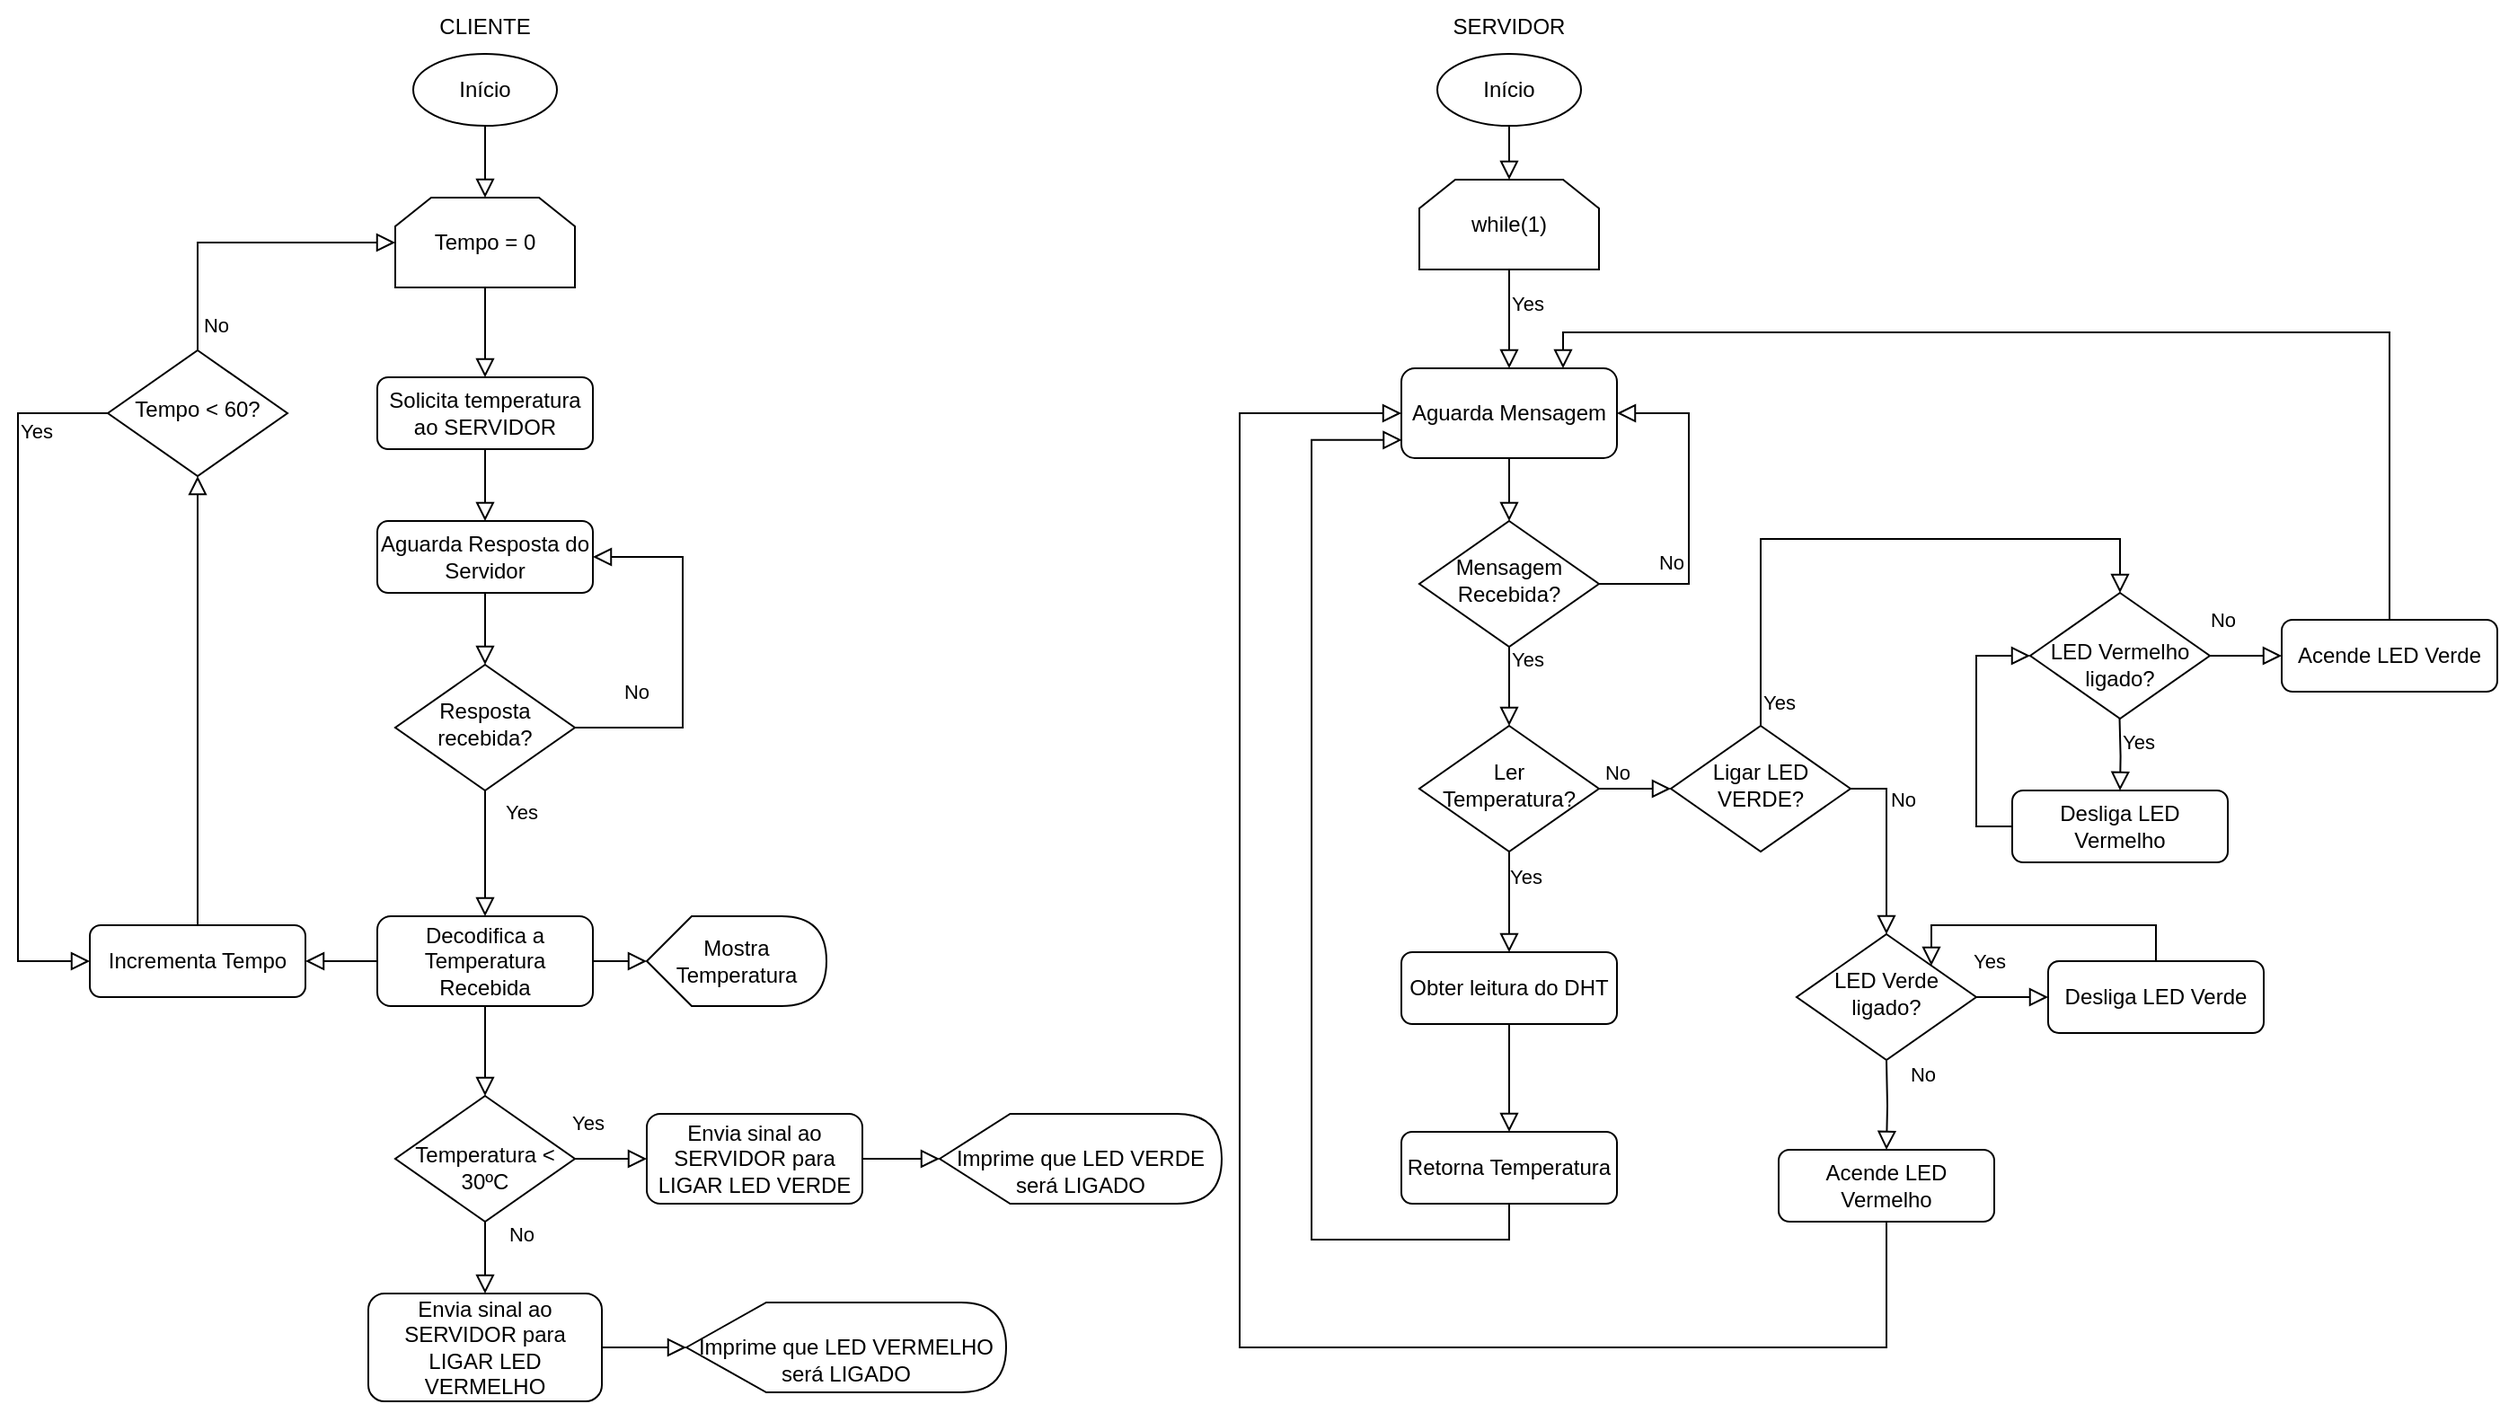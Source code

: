 <mxfile version="20.4.0" type="github">
  <diagram id="C5RBs43oDa-KdzZeNtuy" name="Page-1">
    <mxGraphModel dx="1808" dy="506" grid="1" gridSize="10" guides="1" tooltips="1" connect="1" arrows="1" fold="1" page="1" pageScale="1" pageWidth="827" pageHeight="1169" math="0" shadow="0">
      <root>
        <mxCell id="WIyWlLk6GJQsqaUBKTNV-0" />
        <mxCell id="WIyWlLk6GJQsqaUBKTNV-1" parent="WIyWlLk6GJQsqaUBKTNV-0" />
        <mxCell id="WIyWlLk6GJQsqaUBKTNV-6" value="&lt;br&gt;Temperatura &amp;lt; 30ºC" style="rhombus;whiteSpace=wrap;html=1;shadow=0;fontFamily=Helvetica;fontSize=12;align=center;strokeWidth=1;spacing=6;spacingTop=-4;" parent="WIyWlLk6GJQsqaUBKTNV-1" vertex="1">
          <mxGeometry x="40" y="680" width="100" height="70" as="geometry" />
        </mxCell>
        <mxCell id="WIyWlLk6GJQsqaUBKTNV-8" value="No" style="rounded=0;html=1;jettySize=auto;orthogonalLoop=1;fontSize=11;endArrow=block;endFill=0;endSize=8;strokeWidth=1;shadow=0;labelBackgroundColor=none;edgeStyle=orthogonalEdgeStyle;entryX=0.5;entryY=0;entryDx=0;entryDy=0;" parent="WIyWlLk6GJQsqaUBKTNV-1" target="8JVtXrlxjRocbFg8IjCc-3" edge="1">
          <mxGeometry x="-0.667" y="20" relative="1" as="geometry">
            <mxPoint as="offset" />
            <mxPoint x="870" y="660" as="sourcePoint" />
            <mxPoint x="870" y="640" as="targetPoint" />
          </mxGeometry>
        </mxCell>
        <mxCell id="8JVtXrlxjRocbFg8IjCc-0" value="Início" style="ellipse;whiteSpace=wrap;html=1;" vertex="1" parent="WIyWlLk6GJQsqaUBKTNV-1">
          <mxGeometry x="620" y="100" width="80" height="40" as="geometry" />
        </mxCell>
        <mxCell id="8JVtXrlxjRocbFg8IjCc-1" value="SERVIDOR" style="text;html=1;strokeColor=none;fillColor=none;align=center;verticalAlign=middle;whiteSpace=wrap;rounded=0;" vertex="1" parent="WIyWlLk6GJQsqaUBKTNV-1">
          <mxGeometry x="630" y="70" width="60" height="30" as="geometry" />
        </mxCell>
        <mxCell id="8JVtXrlxjRocbFg8IjCc-2" value="Acende LED Verde" style="rounded=1;whiteSpace=wrap;html=1;fontSize=12;glass=0;strokeWidth=1;shadow=0;" vertex="1" parent="WIyWlLk6GJQsqaUBKTNV-1">
          <mxGeometry x="1090" y="415" width="120" height="40" as="geometry" />
        </mxCell>
        <mxCell id="8JVtXrlxjRocbFg8IjCc-3" value="Acende LED Vermelho" style="rounded=1;whiteSpace=wrap;html=1;fontSize=12;glass=0;strokeWidth=1;shadow=0;" vertex="1" parent="WIyWlLk6GJQsqaUBKTNV-1">
          <mxGeometry x="810" y="710" width="120" height="40" as="geometry" />
        </mxCell>
        <mxCell id="8JVtXrlxjRocbFg8IjCc-4" value="LED Verde ligado?" style="rhombus;whiteSpace=wrap;html=1;shadow=0;fontFamily=Helvetica;fontSize=12;align=center;strokeWidth=1;spacing=6;spacingTop=-4;" vertex="1" parent="WIyWlLk6GJQsqaUBKTNV-1">
          <mxGeometry x="820" y="590" width="100" height="70" as="geometry" />
        </mxCell>
        <mxCell id="8JVtXrlxjRocbFg8IjCc-5" value="No" style="rounded=0;html=1;jettySize=auto;orthogonalLoop=1;fontSize=11;endArrow=block;endFill=0;endSize=8;strokeWidth=1;shadow=0;labelBackgroundColor=none;edgeStyle=orthogonalEdgeStyle;exitX=0.5;exitY=1;exitDx=0;exitDy=0;entryX=0.5;entryY=0;entryDx=0;entryDy=0;" edge="1" parent="WIyWlLk6GJQsqaUBKTNV-1" source="WIyWlLk6GJQsqaUBKTNV-6" target="8JVtXrlxjRocbFg8IjCc-29">
          <mxGeometry x="-0.667" y="20" relative="1" as="geometry">
            <mxPoint as="offset" />
            <mxPoint x="90.0" y="800" as="sourcePoint" />
            <mxPoint x="90" y="800" as="targetPoint" />
          </mxGeometry>
        </mxCell>
        <mxCell id="8JVtXrlxjRocbFg8IjCc-7" value="Desliga LED Verde" style="rounded=1;whiteSpace=wrap;html=1;fontSize=12;glass=0;strokeWidth=1;shadow=0;" vertex="1" parent="WIyWlLk6GJQsqaUBKTNV-1">
          <mxGeometry x="960" y="605" width="120" height="40" as="geometry" />
        </mxCell>
        <mxCell id="8JVtXrlxjRocbFg8IjCc-8" value="Yes" style="rounded=0;html=1;jettySize=auto;orthogonalLoop=1;fontSize=11;endArrow=block;endFill=0;endSize=8;strokeWidth=1;shadow=0;labelBackgroundColor=none;edgeStyle=orthogonalEdgeStyle;exitX=1;exitY=0.5;exitDx=0;exitDy=0;entryX=0;entryY=0.5;entryDx=0;entryDy=0;" edge="1" parent="WIyWlLk6GJQsqaUBKTNV-1" source="8JVtXrlxjRocbFg8IjCc-4" target="8JVtXrlxjRocbFg8IjCc-7">
          <mxGeometry x="-0.667" y="20" relative="1" as="geometry">
            <mxPoint as="offset" />
            <mxPoint x="920.0" y="570" as="sourcePoint" />
            <mxPoint x="920.0" y="630" as="targetPoint" />
          </mxGeometry>
        </mxCell>
        <mxCell id="8JVtXrlxjRocbFg8IjCc-9" value="" style="rounded=0;html=1;jettySize=auto;orthogonalLoop=1;fontSize=11;endArrow=block;endFill=0;endSize=8;strokeWidth=1;shadow=0;labelBackgroundColor=none;edgeStyle=orthogonalEdgeStyle;exitX=0.5;exitY=0;exitDx=0;exitDy=0;entryX=1;entryY=0;entryDx=0;entryDy=0;" edge="1" parent="WIyWlLk6GJQsqaUBKTNV-1" source="8JVtXrlxjRocbFg8IjCc-7" target="8JVtXrlxjRocbFg8IjCc-4">
          <mxGeometry relative="1" as="geometry">
            <mxPoint x="920" y="569.69" as="sourcePoint" />
            <mxPoint x="988.3" y="569.97" as="targetPoint" />
            <Array as="points">
              <mxPoint x="1020" y="585" />
              <mxPoint x="895" y="585" />
            </Array>
          </mxGeometry>
        </mxCell>
        <mxCell id="8JVtXrlxjRocbFg8IjCc-10" value="&lt;br&gt;LED Vermelho ligado?" style="rhombus;whiteSpace=wrap;html=1;shadow=0;fontFamily=Helvetica;fontSize=12;align=center;strokeWidth=1;spacing=6;spacingTop=-4;" vertex="1" parent="WIyWlLk6GJQsqaUBKTNV-1">
          <mxGeometry x="950" y="400" width="100" height="70" as="geometry" />
        </mxCell>
        <mxCell id="8JVtXrlxjRocbFg8IjCc-11" value="Desliga LED Vermelho" style="rounded=1;whiteSpace=wrap;html=1;fontSize=12;glass=0;strokeWidth=1;shadow=0;" vertex="1" parent="WIyWlLk6GJQsqaUBKTNV-1">
          <mxGeometry x="940" y="510" width="120" height="40" as="geometry" />
        </mxCell>
        <mxCell id="8JVtXrlxjRocbFg8IjCc-12" value="" style="rounded=0;html=1;jettySize=auto;orthogonalLoop=1;fontSize=11;endArrow=block;endFill=0;endSize=8;strokeWidth=1;shadow=0;labelBackgroundColor=none;edgeStyle=orthogonalEdgeStyle;exitX=0;exitY=0.5;exitDx=0;exitDy=0;entryX=0;entryY=0.5;entryDx=0;entryDy=0;" edge="1" parent="WIyWlLk6GJQsqaUBKTNV-1" source="8JVtXrlxjRocbFg8IjCc-11" target="8JVtXrlxjRocbFg8IjCc-10">
          <mxGeometry relative="1" as="geometry">
            <mxPoint x="975" y="497.48" as="sourcePoint" />
            <mxPoint x="880.0" y="499.98" as="targetPoint" />
          </mxGeometry>
        </mxCell>
        <mxCell id="8JVtXrlxjRocbFg8IjCc-13" value="Yes" style="rounded=0;html=1;jettySize=auto;orthogonalLoop=1;fontSize=11;endArrow=block;endFill=0;endSize=8;strokeWidth=1;shadow=0;labelBackgroundColor=none;edgeStyle=orthogonalEdgeStyle;exitX=0.5;exitY=1;exitDx=0;exitDy=0;entryX=0.5;entryY=0;entryDx=0;entryDy=0;" edge="1" parent="WIyWlLk6GJQsqaUBKTNV-1" target="8JVtXrlxjRocbFg8IjCc-11">
          <mxGeometry x="-0.323" y="10" relative="1" as="geometry">
            <mxPoint as="offset" />
            <mxPoint x="999.76" y="470" as="sourcePoint" />
            <mxPoint x="1000" y="500" as="targetPoint" />
          </mxGeometry>
        </mxCell>
        <mxCell id="8JVtXrlxjRocbFg8IjCc-15" value="Yes" style="rounded=0;html=1;jettySize=auto;orthogonalLoop=1;fontSize=11;endArrow=block;endFill=0;endSize=8;strokeWidth=1;shadow=0;labelBackgroundColor=none;edgeStyle=orthogonalEdgeStyle;exitX=1;exitY=0.5;exitDx=0;exitDy=0;entryX=0;entryY=0.5;entryDx=0;entryDy=0;" edge="1" parent="WIyWlLk6GJQsqaUBKTNV-1" source="WIyWlLk6GJQsqaUBKTNV-6" target="8JVtXrlxjRocbFg8IjCc-26">
          <mxGeometry x="-0.667" y="20" relative="1" as="geometry">
            <mxPoint as="offset" />
            <mxPoint x="70" y="760" as="sourcePoint" />
            <mxPoint x="200" y="715" as="targetPoint" />
          </mxGeometry>
        </mxCell>
        <mxCell id="8JVtXrlxjRocbFg8IjCc-16" value="No" style="rounded=0;html=1;jettySize=auto;orthogonalLoop=1;fontSize=11;endArrow=block;endFill=0;endSize=8;strokeWidth=1;shadow=0;labelBackgroundColor=none;edgeStyle=orthogonalEdgeStyle;exitX=1;exitY=0.5;exitDx=0;exitDy=0;entryX=0;entryY=0.5;entryDx=0;entryDy=0;" edge="1" parent="WIyWlLk6GJQsqaUBKTNV-1" source="8JVtXrlxjRocbFg8IjCc-10" target="8JVtXrlxjRocbFg8IjCc-2">
          <mxGeometry x="-0.667" y="20" relative="1" as="geometry">
            <mxPoint as="offset" />
            <mxPoint x="880" y="445" as="sourcePoint" />
            <mxPoint x="960" y="445" as="targetPoint" />
          </mxGeometry>
        </mxCell>
        <mxCell id="8JVtXrlxjRocbFg8IjCc-17" value="Início" style="ellipse;whiteSpace=wrap;html=1;" vertex="1" parent="WIyWlLk6GJQsqaUBKTNV-1">
          <mxGeometry x="50" y="100" width="80" height="40" as="geometry" />
        </mxCell>
        <mxCell id="8JVtXrlxjRocbFg8IjCc-18" value="CLIENTE" style="text;html=1;strokeColor=none;fillColor=none;align=center;verticalAlign=middle;whiteSpace=wrap;rounded=0;" vertex="1" parent="WIyWlLk6GJQsqaUBKTNV-1">
          <mxGeometry x="60" y="70" width="60" height="30" as="geometry" />
        </mxCell>
        <mxCell id="8JVtXrlxjRocbFg8IjCc-20" value="Tempo = 0" style="shape=loopLimit;whiteSpace=wrap;html=1;comic=0;" vertex="1" parent="WIyWlLk6GJQsqaUBKTNV-1">
          <mxGeometry x="40" y="180" width="100" height="50" as="geometry" />
        </mxCell>
        <mxCell id="8JVtXrlxjRocbFg8IjCc-21" value="while(1)" style="shape=loopLimit;whiteSpace=wrap;html=1;comic=0;" vertex="1" parent="WIyWlLk6GJQsqaUBKTNV-1">
          <mxGeometry x="610" y="170" width="100" height="50" as="geometry" />
        </mxCell>
        <mxCell id="8JVtXrlxjRocbFg8IjCc-22" value="Solicita temperatura ao SERVIDOR" style="rounded=1;whiteSpace=wrap;html=1;fontSize=12;glass=0;strokeWidth=1;shadow=0;" vertex="1" parent="WIyWlLk6GJQsqaUBKTNV-1">
          <mxGeometry x="30" y="280" width="120" height="40" as="geometry" />
        </mxCell>
        <mxCell id="8JVtXrlxjRocbFg8IjCc-24" value="Decodifica a Temperatura Recebida" style="rounded=1;whiteSpace=wrap;html=1;fontSize=12;glass=0;strokeWidth=1;shadow=0;" vertex="1" parent="WIyWlLk6GJQsqaUBKTNV-1">
          <mxGeometry x="30" y="580" width="120" height="50" as="geometry" />
        </mxCell>
        <mxCell id="8JVtXrlxjRocbFg8IjCc-25" value="" style="rounded=0;html=1;jettySize=auto;orthogonalLoop=1;fontSize=11;endArrow=block;endFill=0;endSize=8;strokeWidth=1;shadow=0;labelBackgroundColor=none;edgeStyle=orthogonalEdgeStyle;exitX=0.5;exitY=1;exitDx=0;exitDy=0;entryX=0.5;entryY=0;entryDx=0;entryDy=0;" edge="1" parent="WIyWlLk6GJQsqaUBKTNV-1" source="8JVtXrlxjRocbFg8IjCc-24" target="WIyWlLk6GJQsqaUBKTNV-6">
          <mxGeometry x="-0.667" y="20" relative="1" as="geometry">
            <mxPoint as="offset" />
            <mxPoint x="80" y="625" as="sourcePoint" />
            <mxPoint x="80" y="735" as="targetPoint" />
          </mxGeometry>
        </mxCell>
        <mxCell id="8JVtXrlxjRocbFg8IjCc-26" value="Envia sinal ao SERVIDOR para LIGAR LED VERDE" style="rounded=1;whiteSpace=wrap;html=1;fontSize=12;glass=0;strokeWidth=1;shadow=0;" vertex="1" parent="WIyWlLk6GJQsqaUBKTNV-1">
          <mxGeometry x="180" y="690" width="120" height="50" as="geometry" />
        </mxCell>
        <mxCell id="8JVtXrlxjRocbFg8IjCc-29" value="Envia sinal ao SERVIDOR para LIGAR LED VERMELHO" style="rounded=1;whiteSpace=wrap;html=1;fontSize=12;glass=0;strokeWidth=1;shadow=0;" vertex="1" parent="WIyWlLk6GJQsqaUBKTNV-1">
          <mxGeometry x="25" y="790" width="130" height="60" as="geometry" />
        </mxCell>
        <mxCell id="8JVtXrlxjRocbFg8IjCc-31" value="Mostra Temperatura" style="shape=display;whiteSpace=wrap;html=1;comic=0;" vertex="1" parent="WIyWlLk6GJQsqaUBKTNV-1">
          <mxGeometry x="180" y="580" width="100" height="50" as="geometry" />
        </mxCell>
        <mxCell id="8JVtXrlxjRocbFg8IjCc-32" value="" style="rounded=0;html=1;jettySize=auto;orthogonalLoop=1;fontSize=11;endArrow=block;endFill=0;endSize=8;strokeWidth=1;shadow=0;labelBackgroundColor=none;edgeStyle=orthogonalEdgeStyle;exitX=1;exitY=0.5;exitDx=0;exitDy=0;" edge="1" parent="WIyWlLk6GJQsqaUBKTNV-1" source="8JVtXrlxjRocbFg8IjCc-24" target="8JVtXrlxjRocbFg8IjCc-31">
          <mxGeometry x="-0.667" y="20" relative="1" as="geometry">
            <mxPoint as="offset" />
            <mxPoint x="170" y="620.0" as="sourcePoint" />
            <mxPoint x="170" y="670.0" as="targetPoint" />
          </mxGeometry>
        </mxCell>
        <mxCell id="8JVtXrlxjRocbFg8IjCc-33" value="&lt;br&gt;Imprime que LED VERDE será LIGADO" style="shape=display;whiteSpace=wrap;html=1;comic=0;" vertex="1" parent="WIyWlLk6GJQsqaUBKTNV-1">
          <mxGeometry x="343" y="690" width="157" height="50" as="geometry" />
        </mxCell>
        <mxCell id="8JVtXrlxjRocbFg8IjCc-34" value="" style="rounded=0;html=1;jettySize=auto;orthogonalLoop=1;fontSize=11;endArrow=block;endFill=0;endSize=8;strokeWidth=1;shadow=0;labelBackgroundColor=none;edgeStyle=orthogonalEdgeStyle;exitX=1;exitY=0.5;exitDx=0;exitDy=0;entryX=0;entryY=0.5;entryDx=0;entryDy=0;entryPerimeter=0;" edge="1" parent="WIyWlLk6GJQsqaUBKTNV-1" source="8JVtXrlxjRocbFg8IjCc-26" target="8JVtXrlxjRocbFg8IjCc-33">
          <mxGeometry x="-0.667" y="20" relative="1" as="geometry">
            <mxPoint as="offset" />
            <mxPoint x="310" y="714.89" as="sourcePoint" />
            <mxPoint x="340" y="714.89" as="targetPoint" />
          </mxGeometry>
        </mxCell>
        <mxCell id="8JVtXrlxjRocbFg8IjCc-35" value="&lt;br&gt;Imprime que LED VERMELHO será LIGADO" style="shape=display;whiteSpace=wrap;html=1;comic=0;" vertex="1" parent="WIyWlLk6GJQsqaUBKTNV-1">
          <mxGeometry x="202" y="795" width="178" height="50" as="geometry" />
        </mxCell>
        <mxCell id="8JVtXrlxjRocbFg8IjCc-36" value="" style="rounded=0;html=1;jettySize=auto;orthogonalLoop=1;fontSize=11;endArrow=block;endFill=0;endSize=8;strokeWidth=1;shadow=0;labelBackgroundColor=none;edgeStyle=orthogonalEdgeStyle;exitX=1;exitY=0.5;exitDx=0;exitDy=0;entryX=0;entryY=0.5;entryDx=0;entryDy=0;entryPerimeter=0;" edge="1" parent="WIyWlLk6GJQsqaUBKTNV-1" source="8JVtXrlxjRocbFg8IjCc-29" target="8JVtXrlxjRocbFg8IjCc-35">
          <mxGeometry x="-0.667" y="20" relative="1" as="geometry">
            <mxPoint as="offset" />
            <mxPoint x="159.0" y="814.9" as="sourcePoint" />
            <mxPoint x="202" y="814.9" as="targetPoint" />
          </mxGeometry>
        </mxCell>
        <mxCell id="8JVtXrlxjRocbFg8IjCc-37" value="Incrementa Tempo" style="rounded=1;whiteSpace=wrap;html=1;fontSize=12;glass=0;strokeWidth=1;shadow=0;" vertex="1" parent="WIyWlLk6GJQsqaUBKTNV-1">
          <mxGeometry x="-130" y="585" width="120" height="40" as="geometry" />
        </mxCell>
        <mxCell id="8JVtXrlxjRocbFg8IjCc-38" value="" style="rounded=0;html=1;jettySize=auto;orthogonalLoop=1;fontSize=11;endArrow=block;endFill=0;endSize=8;strokeWidth=1;shadow=0;labelBackgroundColor=none;edgeStyle=orthogonalEdgeStyle;exitX=0;exitY=0.5;exitDx=0;exitDy=0;entryX=1;entryY=0.5;entryDx=0;entryDy=0;" edge="1" parent="WIyWlLk6GJQsqaUBKTNV-1" source="8JVtXrlxjRocbFg8IjCc-24" target="8JVtXrlxjRocbFg8IjCc-37">
          <mxGeometry x="-0.667" y="20" relative="1" as="geometry">
            <mxPoint as="offset" />
            <mxPoint x="160" y="615" as="sourcePoint" />
            <mxPoint x="190" y="615" as="targetPoint" />
          </mxGeometry>
        </mxCell>
        <mxCell id="8JVtXrlxjRocbFg8IjCc-40" value="" style="rounded=0;html=1;jettySize=auto;orthogonalLoop=1;fontSize=11;endArrow=block;endFill=0;endSize=8;strokeWidth=1;shadow=0;labelBackgroundColor=none;edgeStyle=orthogonalEdgeStyle;exitX=0.5;exitY=1;exitDx=0;exitDy=0;" edge="1" parent="WIyWlLk6GJQsqaUBKTNV-1" source="8JVtXrlxjRocbFg8IjCc-20">
          <mxGeometry x="-0.667" y="20" relative="1" as="geometry">
            <mxPoint as="offset" />
            <mxPoint x="50" y="425" as="sourcePoint" />
            <mxPoint x="90" y="280" as="targetPoint" />
          </mxGeometry>
        </mxCell>
        <mxCell id="8JVtXrlxjRocbFg8IjCc-42" value="Tempo &amp;lt; 60?" style="rhombus;whiteSpace=wrap;html=1;shadow=0;fontFamily=Helvetica;fontSize=12;align=center;strokeWidth=1;spacing=6;spacingTop=-4;" vertex="1" parent="WIyWlLk6GJQsqaUBKTNV-1">
          <mxGeometry x="-120" y="265" width="100" height="70" as="geometry" />
        </mxCell>
        <mxCell id="8JVtXrlxjRocbFg8IjCc-43" value="" style="rounded=0;html=1;jettySize=auto;orthogonalLoop=1;fontSize=11;endArrow=block;endFill=0;endSize=8;strokeWidth=1;shadow=0;labelBackgroundColor=none;edgeStyle=orthogonalEdgeStyle;exitX=0.5;exitY=0;exitDx=0;exitDy=0;entryX=0.5;entryY=1;entryDx=0;entryDy=0;" edge="1" parent="WIyWlLk6GJQsqaUBKTNV-1" source="8JVtXrlxjRocbFg8IjCc-37" target="8JVtXrlxjRocbFg8IjCc-42">
          <mxGeometry x="-0.667" y="20" relative="1" as="geometry">
            <mxPoint as="offset" />
            <mxPoint x="130" y="330" as="sourcePoint" />
            <mxPoint x="130" y="390.0" as="targetPoint" />
          </mxGeometry>
        </mxCell>
        <mxCell id="8JVtXrlxjRocbFg8IjCc-45" value="Yes" style="rounded=0;html=1;jettySize=auto;orthogonalLoop=1;fontSize=11;endArrow=block;endFill=0;endSize=8;strokeWidth=1;shadow=0;labelBackgroundColor=none;edgeStyle=orthogonalEdgeStyle;exitX=0;exitY=0.5;exitDx=0;exitDy=0;entryX=0;entryY=0.5;entryDx=0;entryDy=0;" edge="1" parent="WIyWlLk6GJQsqaUBKTNV-1" source="8JVtXrlxjRocbFg8IjCc-42" target="8JVtXrlxjRocbFg8IjCc-37">
          <mxGeometry x="-0.696" y="10" relative="1" as="geometry">
            <mxPoint as="offset" />
            <mxPoint x="-180" y="365.0" as="sourcePoint" />
            <mxPoint x="-140" y="365.0" as="targetPoint" />
            <Array as="points">
              <mxPoint x="-170" y="300" />
              <mxPoint x="-170" y="605" />
            </Array>
          </mxGeometry>
        </mxCell>
        <mxCell id="8JVtXrlxjRocbFg8IjCc-46" value="No" style="rounded=0;html=1;jettySize=auto;orthogonalLoop=1;fontSize=11;endArrow=block;endFill=0;endSize=8;strokeWidth=1;shadow=0;labelBackgroundColor=none;edgeStyle=orthogonalEdgeStyle;exitX=0.5;exitY=0;exitDx=0;exitDy=0;entryX=0;entryY=0.5;entryDx=0;entryDy=0;" edge="1" parent="WIyWlLk6GJQsqaUBKTNV-1" source="8JVtXrlxjRocbFg8IjCc-42" target="8JVtXrlxjRocbFg8IjCc-20">
          <mxGeometry x="-0.831" y="-10" relative="1" as="geometry">
            <mxPoint as="offset" />
            <mxPoint x="-140" y="310" as="sourcePoint" />
            <mxPoint x="-150" y="415.0" as="targetPoint" />
          </mxGeometry>
        </mxCell>
        <mxCell id="8JVtXrlxjRocbFg8IjCc-47" value="" style="rounded=0;html=1;jettySize=auto;orthogonalLoop=1;fontSize=11;endArrow=block;endFill=0;endSize=8;strokeWidth=1;shadow=0;labelBackgroundColor=none;edgeStyle=orthogonalEdgeStyle;exitX=0.5;exitY=1;exitDx=0;exitDy=0;entryX=0.5;entryY=0;entryDx=0;entryDy=0;" edge="1" parent="WIyWlLk6GJQsqaUBKTNV-1" source="8JVtXrlxjRocbFg8IjCc-17" target="8JVtXrlxjRocbFg8IjCc-20">
          <mxGeometry x="-0.667" y="20" relative="1" as="geometry">
            <mxPoint as="offset" />
            <mxPoint x="100" y="240.0" as="sourcePoint" />
            <mxPoint x="100" y="290" as="targetPoint" />
          </mxGeometry>
        </mxCell>
        <mxCell id="8JVtXrlxjRocbFg8IjCc-48" value="Aguarda Mensagem" style="rounded=1;whiteSpace=wrap;html=1;fontSize=12;glass=0;strokeWidth=1;shadow=0;" vertex="1" parent="WIyWlLk6GJQsqaUBKTNV-1">
          <mxGeometry x="600" y="275" width="120" height="50" as="geometry" />
        </mxCell>
        <mxCell id="8JVtXrlxjRocbFg8IjCc-49" value="Yes" style="rounded=0;html=1;jettySize=auto;orthogonalLoop=1;fontSize=11;endArrow=block;endFill=0;endSize=8;strokeWidth=1;shadow=0;labelBackgroundColor=none;edgeStyle=orthogonalEdgeStyle;exitX=0.5;exitY=1;exitDx=0;exitDy=0;entryX=0.5;entryY=0;entryDx=0;entryDy=0;" edge="1" parent="WIyWlLk6GJQsqaUBKTNV-1" source="8JVtXrlxjRocbFg8IjCc-21" target="8JVtXrlxjRocbFg8IjCc-48">
          <mxGeometry x="-0.323" y="10" relative="1" as="geometry">
            <mxPoint as="offset" />
            <mxPoint x="679.76" y="400" as="sourcePoint" />
            <mxPoint x="660" y="270" as="targetPoint" />
          </mxGeometry>
        </mxCell>
        <mxCell id="8JVtXrlxjRocbFg8IjCc-50" value="Mensagem Recebida?" style="rhombus;whiteSpace=wrap;html=1;shadow=0;fontFamily=Helvetica;fontSize=12;align=center;strokeWidth=1;spacing=6;spacingTop=-4;" vertex="1" parent="WIyWlLk6GJQsqaUBKTNV-1">
          <mxGeometry x="610" y="360" width="100" height="70" as="geometry" />
        </mxCell>
        <mxCell id="8JVtXrlxjRocbFg8IjCc-51" value="No" style="rounded=0;html=1;jettySize=auto;orthogonalLoop=1;fontSize=11;endArrow=block;endFill=0;endSize=8;strokeWidth=1;shadow=0;labelBackgroundColor=none;edgeStyle=orthogonalEdgeStyle;exitX=1;exitY=0.5;exitDx=0;exitDy=0;entryX=1;entryY=0.5;entryDx=0;entryDy=0;" edge="1" parent="WIyWlLk6GJQsqaUBKTNV-1" source="8JVtXrlxjRocbFg8IjCc-50" target="8JVtXrlxjRocbFg8IjCc-48">
          <mxGeometry x="-0.323" y="10" relative="1" as="geometry">
            <mxPoint as="offset" />
            <mxPoint x="719.76" y="400" as="sourcePoint" />
            <mxPoint x="720" y="440" as="targetPoint" />
            <Array as="points">
              <mxPoint x="760" y="395" />
              <mxPoint x="760" y="300" />
            </Array>
          </mxGeometry>
        </mxCell>
        <mxCell id="8JVtXrlxjRocbFg8IjCc-52" value="" style="rounded=0;html=1;jettySize=auto;orthogonalLoop=1;fontSize=11;endArrow=block;endFill=0;endSize=8;strokeWidth=1;shadow=0;labelBackgroundColor=none;edgeStyle=orthogonalEdgeStyle;exitX=0.5;exitY=1;exitDx=0;exitDy=0;" edge="1" parent="WIyWlLk6GJQsqaUBKTNV-1" source="8JVtXrlxjRocbFg8IjCc-48" target="8JVtXrlxjRocbFg8IjCc-50">
          <mxGeometry relative="1" as="geometry">
            <mxPoint x="720" y="405.0" as="sourcePoint" />
            <mxPoint x="730" y="310" as="targetPoint" />
          </mxGeometry>
        </mxCell>
        <mxCell id="8JVtXrlxjRocbFg8IjCc-53" value="Yes" style="rounded=0;html=1;jettySize=auto;orthogonalLoop=1;fontSize=11;endArrow=block;endFill=0;endSize=8;strokeWidth=1;shadow=0;labelBackgroundColor=none;edgeStyle=orthogonalEdgeStyle;exitX=0.5;exitY=1;exitDx=0;exitDy=0;entryX=0.5;entryY=0;entryDx=0;entryDy=0;" edge="1" parent="WIyWlLk6GJQsqaUBKTNV-1" source="8JVtXrlxjRocbFg8IjCc-50" target="8JVtXrlxjRocbFg8IjCc-54">
          <mxGeometry x="-0.714" y="10" relative="1" as="geometry">
            <mxPoint as="offset" />
            <mxPoint x="730" y="415.0" as="sourcePoint" />
            <mxPoint x="660" y="500" as="targetPoint" />
            <Array as="points" />
          </mxGeometry>
        </mxCell>
        <mxCell id="8JVtXrlxjRocbFg8IjCc-54" value="Ler Temperatura?" style="rhombus;whiteSpace=wrap;html=1;shadow=0;fontFamily=Helvetica;fontSize=12;align=center;strokeWidth=1;spacing=6;spacingTop=-4;" vertex="1" parent="WIyWlLk6GJQsqaUBKTNV-1">
          <mxGeometry x="610" y="474" width="100" height="70" as="geometry" />
        </mxCell>
        <mxCell id="8JVtXrlxjRocbFg8IjCc-56" value="Ligar LED VERDE?" style="rhombus;whiteSpace=wrap;html=1;shadow=0;fontFamily=Helvetica;fontSize=12;align=center;strokeWidth=1;spacing=6;spacingTop=-4;" vertex="1" parent="WIyWlLk6GJQsqaUBKTNV-1">
          <mxGeometry x="750" y="474" width="100" height="70" as="geometry" />
        </mxCell>
        <mxCell id="8JVtXrlxjRocbFg8IjCc-57" value="No" style="rounded=0;html=1;jettySize=auto;orthogonalLoop=1;fontSize=11;endArrow=block;endFill=0;endSize=8;strokeWidth=1;shadow=0;labelBackgroundColor=none;edgeStyle=orthogonalEdgeStyle;exitX=1;exitY=0.5;exitDx=0;exitDy=0;entryX=0;entryY=0.5;entryDx=0;entryDy=0;" edge="1" parent="WIyWlLk6GJQsqaUBKTNV-1" source="8JVtXrlxjRocbFg8IjCc-54" target="8JVtXrlxjRocbFg8IjCc-56">
          <mxGeometry x="-0.5" y="9" relative="1" as="geometry">
            <mxPoint as="offset" />
            <mxPoint x="720.0" y="505.0" as="sourcePoint" />
            <mxPoint x="760.0" y="505.0" as="targetPoint" />
          </mxGeometry>
        </mxCell>
        <mxCell id="8JVtXrlxjRocbFg8IjCc-58" value="No" style="rounded=0;html=1;jettySize=auto;orthogonalLoop=1;fontSize=11;endArrow=block;endFill=0;endSize=8;strokeWidth=1;shadow=0;labelBackgroundColor=none;edgeStyle=orthogonalEdgeStyle;exitX=1;exitY=0.5;exitDx=0;exitDy=0;entryX=0.5;entryY=0;entryDx=0;entryDy=0;" edge="1" parent="WIyWlLk6GJQsqaUBKTNV-1" source="8JVtXrlxjRocbFg8IjCc-56" target="8JVtXrlxjRocbFg8IjCc-4">
          <mxGeometry x="-0.5" y="9" relative="1" as="geometry">
            <mxPoint as="offset" />
            <mxPoint x="859" y="509" as="sourcePoint" />
            <mxPoint x="899" y="509" as="targetPoint" />
          </mxGeometry>
        </mxCell>
        <mxCell id="8JVtXrlxjRocbFg8IjCc-59" value="Yes" style="rounded=0;html=1;jettySize=auto;orthogonalLoop=1;fontSize=11;endArrow=block;endFill=0;endSize=8;strokeWidth=1;shadow=0;labelBackgroundColor=none;edgeStyle=orthogonalEdgeStyle;exitX=0.5;exitY=0;exitDx=0;exitDy=0;entryX=0.5;entryY=0;entryDx=0;entryDy=0;" edge="1" parent="WIyWlLk6GJQsqaUBKTNV-1" source="8JVtXrlxjRocbFg8IjCc-56" target="8JVtXrlxjRocbFg8IjCc-10">
          <mxGeometry x="-0.919" y="-10" relative="1" as="geometry">
            <mxPoint as="offset" />
            <mxPoint x="860" y="519" as="sourcePoint" />
            <mxPoint x="1050" y="360" as="targetPoint" />
            <Array as="points">
              <mxPoint x="800" y="370" />
              <mxPoint x="1000" y="370" />
            </Array>
          </mxGeometry>
        </mxCell>
        <mxCell id="8JVtXrlxjRocbFg8IjCc-60" value="" style="rounded=0;html=1;jettySize=auto;orthogonalLoop=1;fontSize=11;endArrow=block;endFill=0;endSize=8;strokeWidth=1;shadow=0;labelBackgroundColor=none;edgeStyle=orthogonalEdgeStyle;exitX=0.5;exitY=1;exitDx=0;exitDy=0;entryX=0;entryY=0.5;entryDx=0;entryDy=0;" edge="1" parent="WIyWlLk6GJQsqaUBKTNV-1" source="8JVtXrlxjRocbFg8IjCc-3" target="8JVtXrlxjRocbFg8IjCc-48">
          <mxGeometry relative="1" as="geometry">
            <mxPoint as="offset" />
            <mxPoint x="810" y="484" as="sourcePoint" />
            <mxPoint x="520" y="290" as="targetPoint" />
            <Array as="points">
              <mxPoint x="870" y="820" />
              <mxPoint x="510" y="820" />
              <mxPoint x="510" y="300" />
            </Array>
          </mxGeometry>
        </mxCell>
        <mxCell id="8JVtXrlxjRocbFg8IjCc-61" value="" style="rounded=0;html=1;jettySize=auto;orthogonalLoop=1;fontSize=11;endArrow=block;endFill=0;endSize=8;strokeWidth=1;shadow=0;labelBackgroundColor=none;edgeStyle=orthogonalEdgeStyle;exitX=0.5;exitY=0;exitDx=0;exitDy=0;entryX=0.75;entryY=0;entryDx=0;entryDy=0;" edge="1" parent="WIyWlLk6GJQsqaUBKTNV-1" source="8JVtXrlxjRocbFg8IjCc-2" target="8JVtXrlxjRocbFg8IjCc-48">
          <mxGeometry relative="1" as="geometry">
            <mxPoint x="880" y="760" as="sourcePoint" />
            <mxPoint x="610" y="310.0" as="targetPoint" />
          </mxGeometry>
        </mxCell>
        <mxCell id="8JVtXrlxjRocbFg8IjCc-62" value="Obter leitura do DHT" style="rounded=1;whiteSpace=wrap;html=1;fontSize=12;glass=0;strokeWidth=1;shadow=0;" vertex="1" parent="WIyWlLk6GJQsqaUBKTNV-1">
          <mxGeometry x="600" y="600" width="120" height="40" as="geometry" />
        </mxCell>
        <mxCell id="8JVtXrlxjRocbFg8IjCc-63" value="Yes" style="rounded=0;html=1;jettySize=auto;orthogonalLoop=1;fontSize=11;endArrow=block;endFill=0;endSize=8;strokeWidth=1;shadow=0;labelBackgroundColor=none;edgeStyle=orthogonalEdgeStyle;exitX=0.5;exitY=1;exitDx=0;exitDy=0;entryX=0.5;entryY=0;entryDx=0;entryDy=0;" edge="1" parent="WIyWlLk6GJQsqaUBKTNV-1" source="8JVtXrlxjRocbFg8IjCc-54" target="8JVtXrlxjRocbFg8IjCc-62">
          <mxGeometry x="-0.5" y="9" relative="1" as="geometry">
            <mxPoint as="offset" />
            <mxPoint x="720" y="519" as="sourcePoint" />
            <mxPoint x="760" y="519" as="targetPoint" />
          </mxGeometry>
        </mxCell>
        <mxCell id="8JVtXrlxjRocbFg8IjCc-64" value="Retorna Temperatura" style="rounded=1;whiteSpace=wrap;html=1;fontSize=12;glass=0;strokeWidth=1;shadow=0;" vertex="1" parent="WIyWlLk6GJQsqaUBKTNV-1">
          <mxGeometry x="600" y="700" width="120" height="40" as="geometry" />
        </mxCell>
        <mxCell id="8JVtXrlxjRocbFg8IjCc-65" value="" style="rounded=0;html=1;jettySize=auto;orthogonalLoop=1;fontSize=11;endArrow=block;endFill=0;endSize=8;strokeWidth=1;shadow=0;labelBackgroundColor=none;edgeStyle=orthogonalEdgeStyle;exitX=0.5;exitY=1;exitDx=0;exitDy=0;entryX=0.5;entryY=0;entryDx=0;entryDy=0;" edge="1" parent="WIyWlLk6GJQsqaUBKTNV-1" source="8JVtXrlxjRocbFg8IjCc-62" target="8JVtXrlxjRocbFg8IjCc-64">
          <mxGeometry x="-0.5" y="9" relative="1" as="geometry">
            <mxPoint as="offset" />
            <mxPoint x="659.71" y="650" as="sourcePoint" />
            <mxPoint x="690" y="680" as="targetPoint" />
          </mxGeometry>
        </mxCell>
        <mxCell id="8JVtXrlxjRocbFg8IjCc-66" value="" style="rounded=0;html=1;jettySize=auto;orthogonalLoop=1;fontSize=11;endArrow=block;endFill=0;endSize=8;strokeWidth=1;shadow=0;labelBackgroundColor=none;edgeStyle=orthogonalEdgeStyle;exitX=0.5;exitY=1;exitDx=0;exitDy=0;entryX=0.5;entryY=0;entryDx=0;entryDy=0;" edge="1" parent="WIyWlLk6GJQsqaUBKTNV-1" source="8JVtXrlxjRocbFg8IjCc-0" target="8JVtXrlxjRocbFg8IjCc-21">
          <mxGeometry x="-0.667" y="20" relative="1" as="geometry">
            <mxPoint as="offset" />
            <mxPoint x="650" y="130" as="sourcePoint" />
            <mxPoint x="650" y="170" as="targetPoint" />
          </mxGeometry>
        </mxCell>
        <mxCell id="8JVtXrlxjRocbFg8IjCc-67" value="Aguarda Resposta do Servidor" style="rounded=1;whiteSpace=wrap;html=1;fontSize=12;glass=0;strokeWidth=1;shadow=0;" vertex="1" parent="WIyWlLk6GJQsqaUBKTNV-1">
          <mxGeometry x="30" y="360" width="120" height="40" as="geometry" />
        </mxCell>
        <mxCell id="8JVtXrlxjRocbFg8IjCc-68" value="Resposta recebida?" style="rhombus;whiteSpace=wrap;html=1;shadow=0;fontFamily=Helvetica;fontSize=12;align=center;strokeWidth=1;spacing=6;spacingTop=-4;" vertex="1" parent="WIyWlLk6GJQsqaUBKTNV-1">
          <mxGeometry x="40" y="440" width="100" height="70" as="geometry" />
        </mxCell>
        <mxCell id="8JVtXrlxjRocbFg8IjCc-69" value="" style="rounded=0;html=1;jettySize=auto;orthogonalLoop=1;fontSize=11;endArrow=block;endFill=0;endSize=8;strokeWidth=1;shadow=0;labelBackgroundColor=none;edgeStyle=orthogonalEdgeStyle;exitX=0.5;exitY=1;exitDx=0;exitDy=0;entryX=0.5;entryY=0;entryDx=0;entryDy=0;" edge="1" parent="WIyWlLk6GJQsqaUBKTNV-1" source="8JVtXrlxjRocbFg8IjCc-22" target="8JVtXrlxjRocbFg8IjCc-67">
          <mxGeometry relative="1" as="geometry">
            <mxPoint x="100" y="490" as="sourcePoint" />
            <mxPoint x="100" y="540" as="targetPoint" />
          </mxGeometry>
        </mxCell>
        <mxCell id="8JVtXrlxjRocbFg8IjCc-70" value="" style="rounded=0;html=1;jettySize=auto;orthogonalLoop=1;fontSize=11;endArrow=block;endFill=0;endSize=8;strokeWidth=1;shadow=0;labelBackgroundColor=none;edgeStyle=orthogonalEdgeStyle;exitX=0.5;exitY=1;exitDx=0;exitDy=0;entryX=0.5;entryY=0;entryDx=0;entryDy=0;" edge="1" parent="WIyWlLk6GJQsqaUBKTNV-1" source="8JVtXrlxjRocbFg8IjCc-67" target="8JVtXrlxjRocbFg8IjCc-68">
          <mxGeometry relative="1" as="geometry">
            <mxPoint x="100" y="330" as="sourcePoint" />
            <mxPoint x="100" y="370" as="targetPoint" />
          </mxGeometry>
        </mxCell>
        <mxCell id="8JVtXrlxjRocbFg8IjCc-71" value="Yes" style="rounded=0;html=1;jettySize=auto;orthogonalLoop=1;fontSize=11;endArrow=block;endFill=0;endSize=8;strokeWidth=1;shadow=0;labelBackgroundColor=none;edgeStyle=orthogonalEdgeStyle;exitX=0.5;exitY=1;exitDx=0;exitDy=0;entryX=0.5;entryY=0;entryDx=0;entryDy=0;" edge="1" parent="WIyWlLk6GJQsqaUBKTNV-1" source="8JVtXrlxjRocbFg8IjCc-68" target="8JVtXrlxjRocbFg8IjCc-24">
          <mxGeometry x="-0.667" y="20" relative="1" as="geometry">
            <mxPoint as="offset" />
            <mxPoint x="90" y="545" as="sourcePoint" />
            <mxPoint x="130" y="545" as="targetPoint" />
          </mxGeometry>
        </mxCell>
        <mxCell id="8JVtXrlxjRocbFg8IjCc-72" value="No" style="rounded=0;html=1;jettySize=auto;orthogonalLoop=1;fontSize=11;endArrow=block;endFill=0;endSize=8;strokeWidth=1;shadow=0;labelBackgroundColor=none;edgeStyle=orthogonalEdgeStyle;exitX=1;exitY=0.5;exitDx=0;exitDy=0;entryX=1;entryY=0.5;entryDx=0;entryDy=0;" edge="1" parent="WIyWlLk6GJQsqaUBKTNV-1" source="8JVtXrlxjRocbFg8IjCc-68" target="8JVtXrlxjRocbFg8IjCc-67">
          <mxGeometry x="-0.667" y="20" relative="1" as="geometry">
            <mxPoint as="offset" />
            <mxPoint x="100" y="520" as="sourcePoint" />
            <mxPoint x="100" y="590" as="targetPoint" />
            <Array as="points">
              <mxPoint x="200" y="475" />
              <mxPoint x="200" y="380" />
            </Array>
          </mxGeometry>
        </mxCell>
        <mxCell id="8JVtXrlxjRocbFg8IjCc-74" value="" style="rounded=0;html=1;jettySize=auto;orthogonalLoop=1;fontSize=11;endArrow=block;endFill=0;endSize=8;strokeWidth=1;shadow=0;labelBackgroundColor=none;edgeStyle=orthogonalEdgeStyle;exitX=0.5;exitY=1;exitDx=0;exitDy=0;entryX=0.002;entryY=0.798;entryDx=0;entryDy=0;entryPerimeter=0;" edge="1" parent="WIyWlLk6GJQsqaUBKTNV-1" source="8JVtXrlxjRocbFg8IjCc-64" target="8JVtXrlxjRocbFg8IjCc-48">
          <mxGeometry x="-0.5" y="9" relative="1" as="geometry">
            <mxPoint as="offset" />
            <mxPoint x="659.71" y="750" as="sourcePoint" />
            <mxPoint x="560" y="310" as="targetPoint" />
            <Array as="points">
              <mxPoint x="660" y="760" />
              <mxPoint x="550" y="760" />
              <mxPoint x="550" y="315" />
            </Array>
          </mxGeometry>
        </mxCell>
      </root>
    </mxGraphModel>
  </diagram>
</mxfile>
